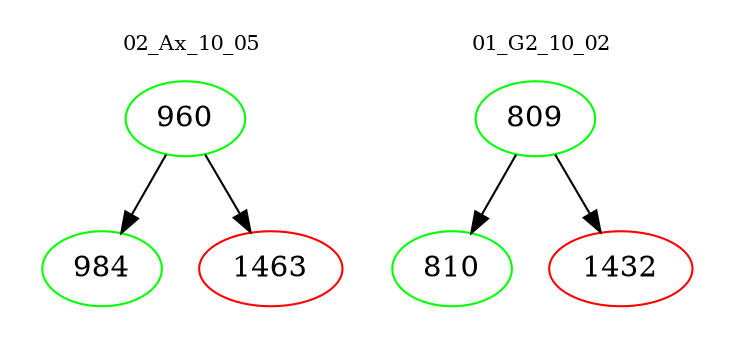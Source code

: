 digraph{
subgraph cluster_0 {
color = white
label = "02_Ax_10_05";
fontsize=10;
T0_960 [label="960", color="green"]
T0_960 -> T0_984 [color="black"]
T0_984 [label="984", color="green"]
T0_960 -> T0_1463 [color="black"]
T0_1463 [label="1463", color="red"]
}
subgraph cluster_1 {
color = white
label = "01_G2_10_02";
fontsize=10;
T1_809 [label="809", color="green"]
T1_809 -> T1_810 [color="black"]
T1_810 [label="810", color="green"]
T1_809 -> T1_1432 [color="black"]
T1_1432 [label="1432", color="red"]
}
}
